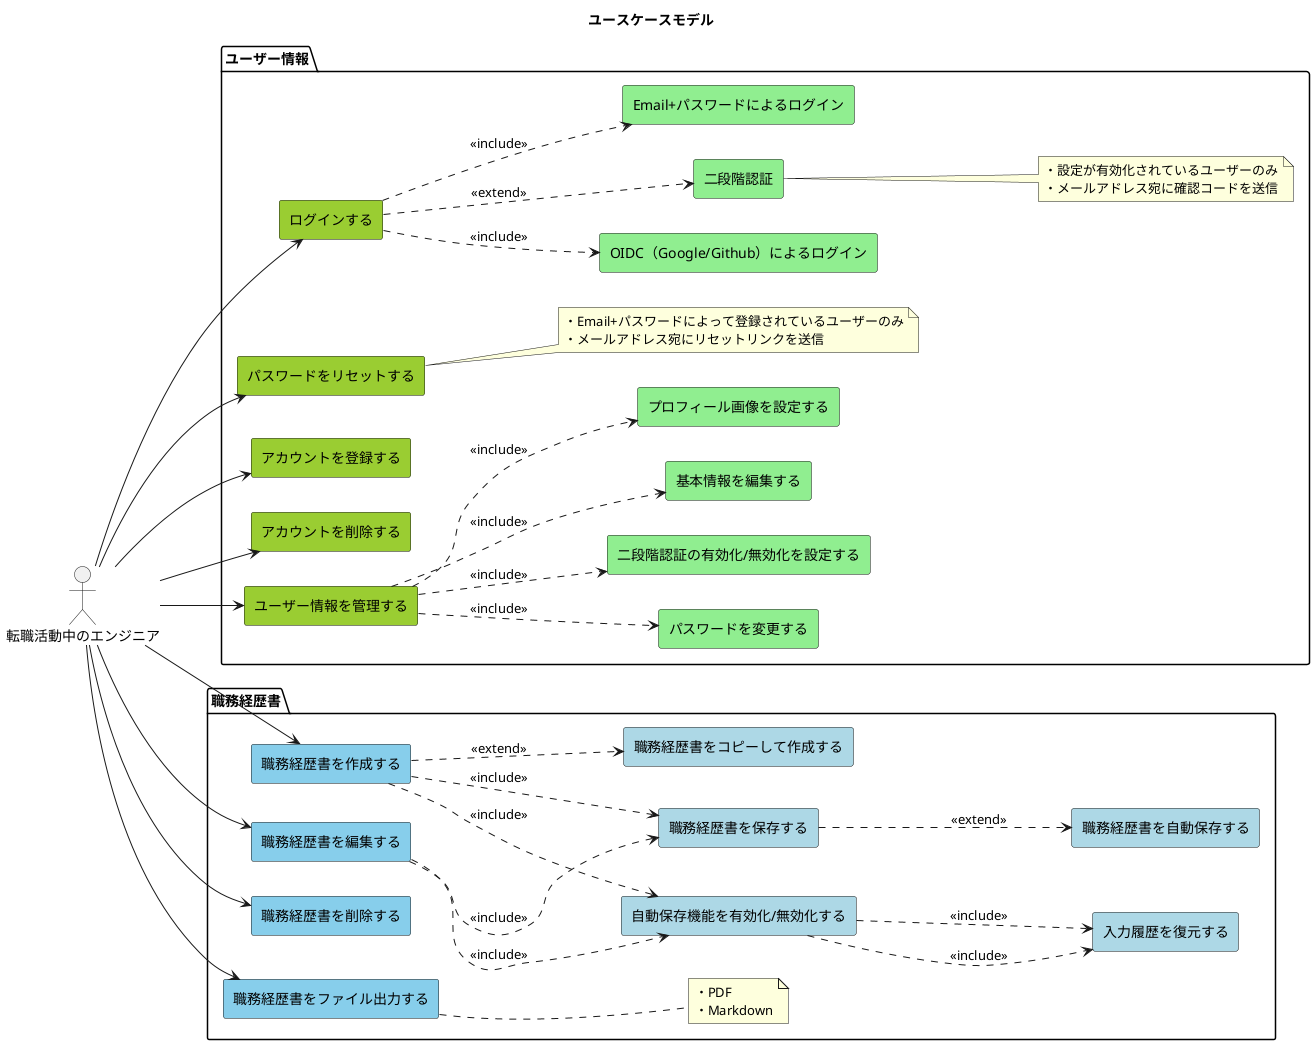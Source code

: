 @startuml ユースケースモデル

title ユースケースモデル

left to right direction
hide stereotype

skinparam rectangleBackgroundColor<<auth>> YellowGreen
skinparam rectangleBackgroundColor<<auth_child>> LightGreen
skinparam rectangleBackgroundColor<<resume>> SkyBlue
skinparam rectangleBackgroundColor<<resume_child>> LightBlue

actor "転職活動中のエンジニア" as user

package "ユーザー情報" {
    rectangle login as "ログインする" <<auth>>
    rectangle local_login as "Email+パスワードによるログイン" <<auth_child>>
    rectangle oidc_login as "OIDC（Google/Github）によるログイン" <<auth_child>>
    rectangle two_factor_login as "二段階認証" <<auth_child>>
    note right
        ・設定が有効化されているユーザーのみ
        ・メールアドレス宛に確認コードを送信
    end note

    rectangle reset_password as "パスワードをリセットする" <<auth>>
    note right
        ・Email+パスワードによって登録されているユーザーのみ
        ・メールアドレス宛にリセットリンクを送信
    end note

    rectangle register_account as "アカウントを登録する" <<auth>>

    rectangle delete_account as "アカウントを削除する" <<auth>>

    rectangle edit_user as "ユーザー情報を管理する" <<auth>>
    rectangle edit_password as "パスワードを変更する" <<auth_child>>
    rectangle edit_two_facotr as "二段階認証の有効化/無効化を設定する" <<auth_child>>
    rectangle edit_basic_info as "基本情報を編集する" <<auth_child>>
    rectangle edit_profile_image as "プロフィール画像を設定する" <<auth_child>>

    login ..> local_login : <<include>>
    login ..> oidc_login : <<include>>
    login ..> two_factor_login : <<extend>>

    edit_user ..> edit_password : <<include>>
    edit_user ..> edit_two_facotr : <<include>>
    edit_user ..> edit_basic_info : <<include>>
    edit_user ..> edit_profile_image : <<include>>
}

package "職務経歴書" {
    rectangle create_resume as "職務経歴書を作成する" <<resume>>
    rectangle copy_create_resume as "職務経歴書をコピーして作成する" <<resume_child>>
    rectangle auto_save as "自動保存機能を有効化/無効化する" <<resume_child>>
    rectangle restore_history as "入力履歴を復元する" <<resume_child>>
    rectangle save_resume as "職務経歴書を保存する" <<resume_child>>
    rectangle auto_save_resume as "職務経歴書を自動保存する" <<resume_child>>
    rectangle edit_resume as "職務経歴書を編集する" <<resume>>
    rectangle delete_resume as "職務経歴書を削除する" <<resume>>
    rectangle export_resume as "職務経歴書をファイル出力する" <<resume>>
    note right
        ・PDF
        ・Markdown
    end note

    create_resume ..> copy_create_resume : <<extend>>
    create_resume ..> auto_save : <<include>>
    create_resume ..> save_resume : <<include>>

    auto_save ..> restore_history : <<include>>

    save_resume ..> auto_save_resume : <<extend>>

    edit_resume ..> auto_save : <<include>>
    edit_resume ..> save_resume : <<include>>

    auto_save ..> restore_history : <<include>>
}

user --> login
user --> reset_password
user --> register_account
user --> delete_account
user --> edit_user

user --> create_resume
user --> edit_resume
user --> export_resume
user --> delete_resume

@enduml
